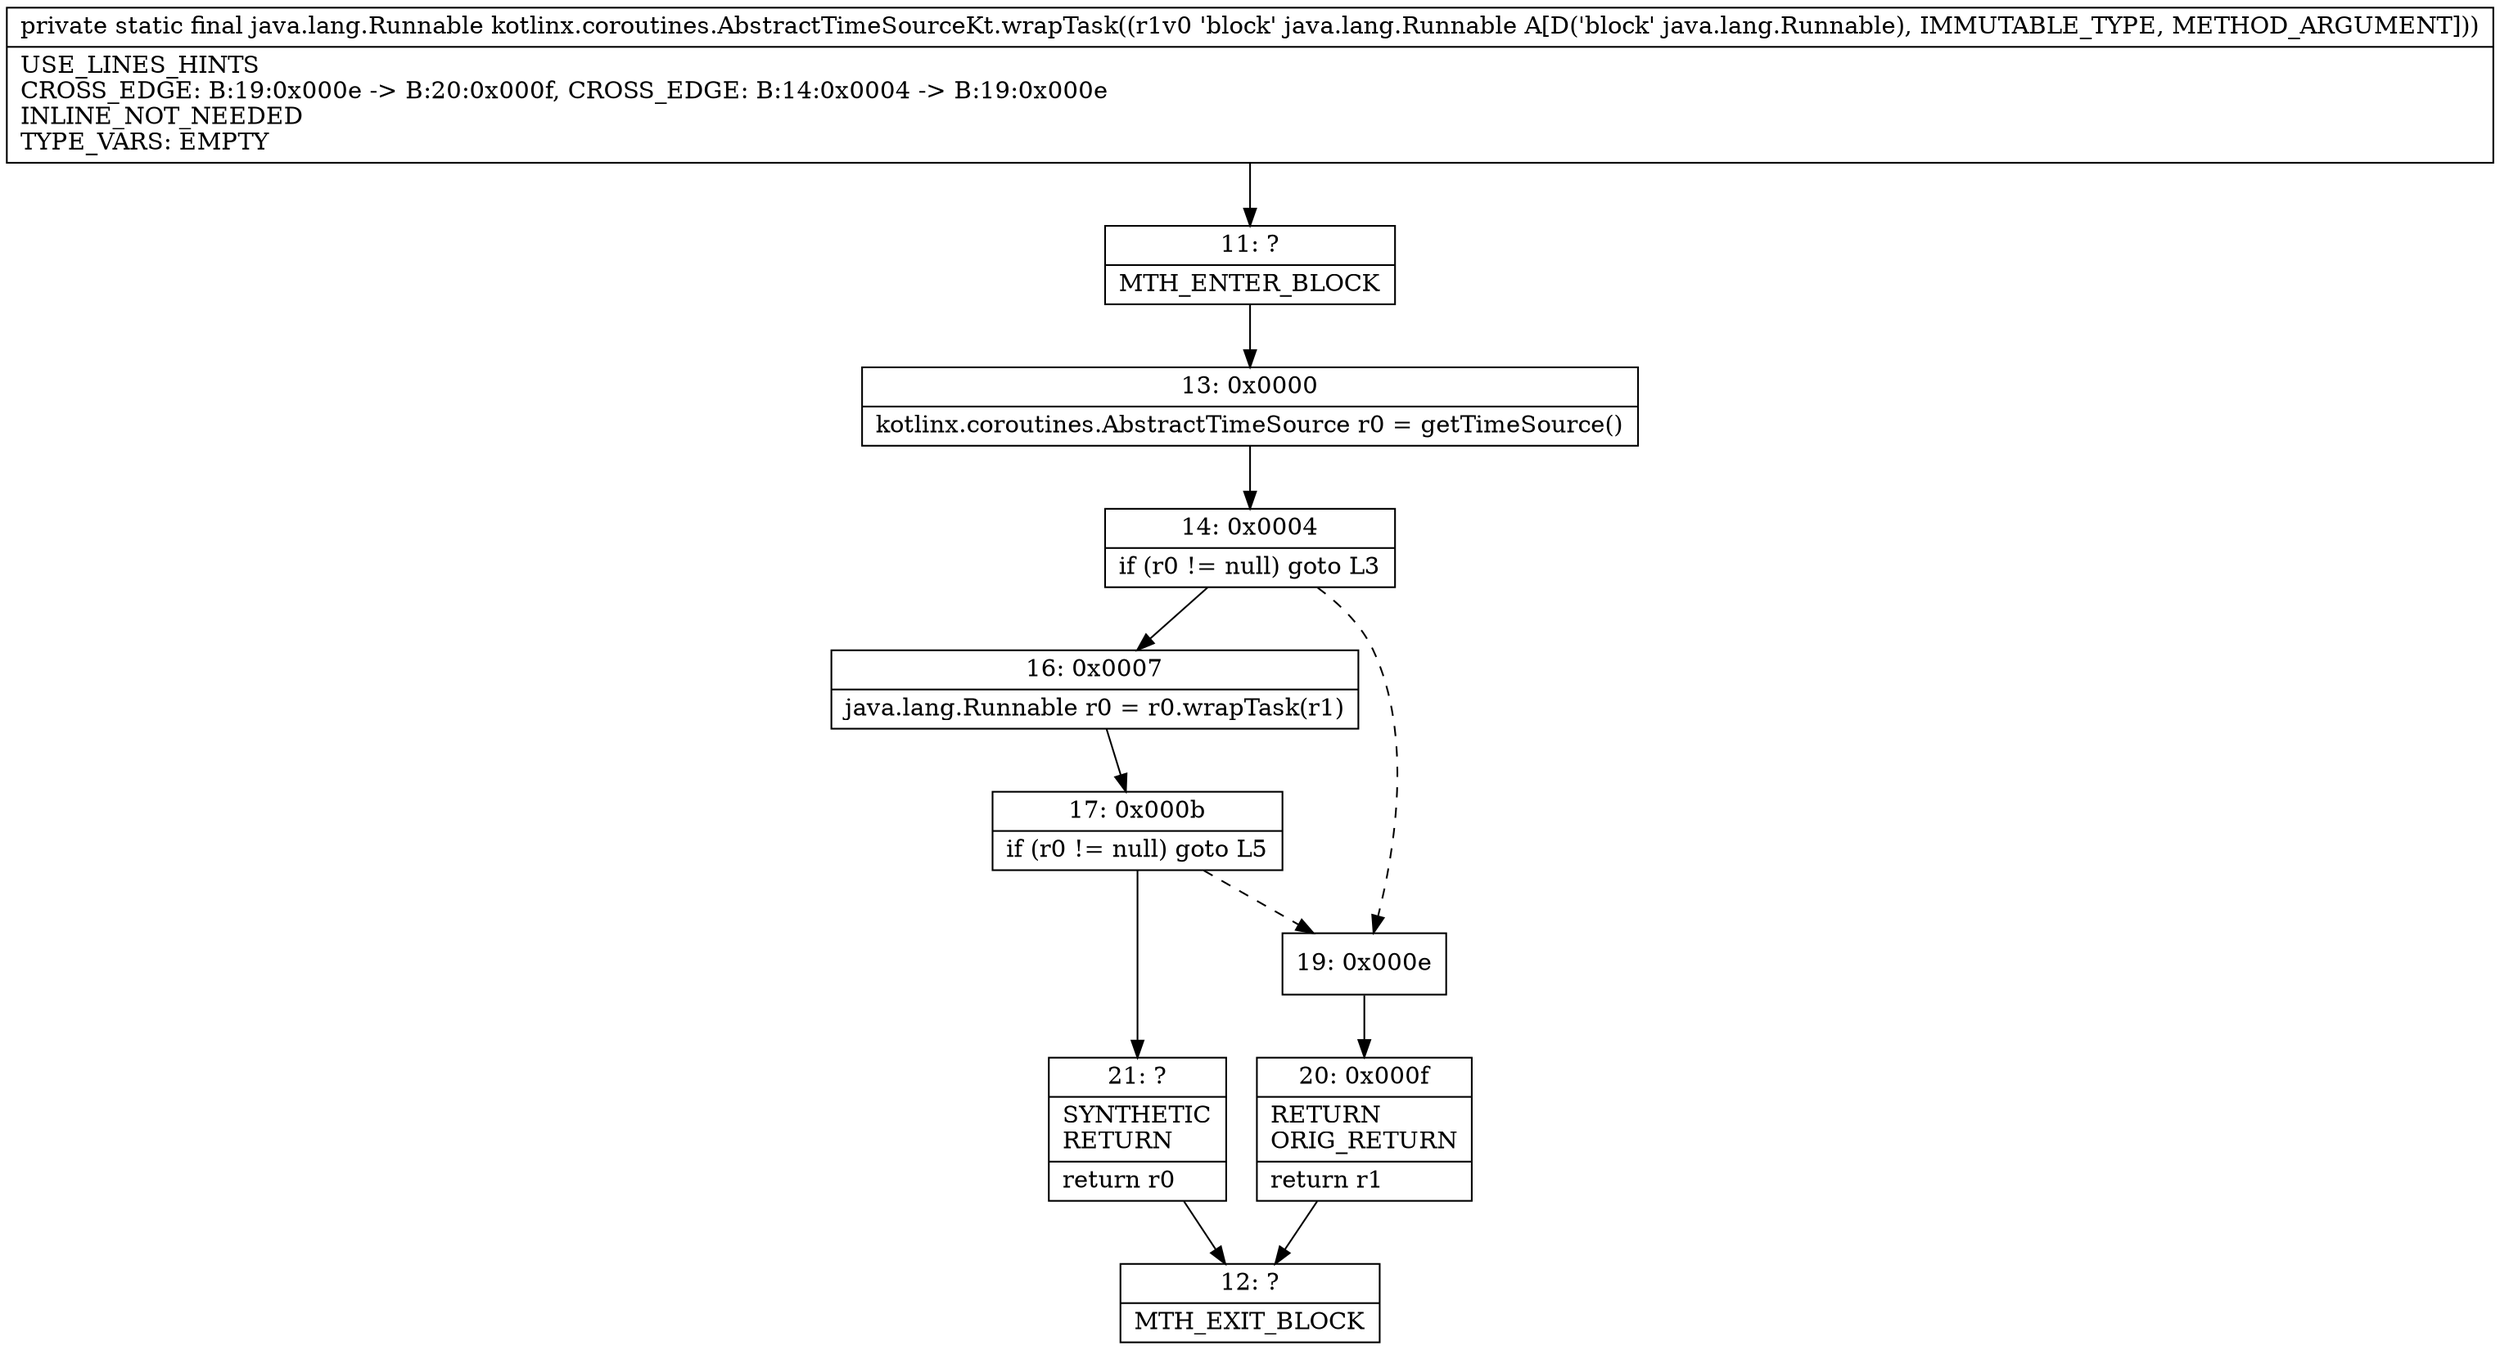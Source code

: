 digraph "CFG forkotlinx.coroutines.AbstractTimeSourceKt.wrapTask(Ljava\/lang\/Runnable;)Ljava\/lang\/Runnable;" {
Node_11 [shape=record,label="{11\:\ ?|MTH_ENTER_BLOCK\l}"];
Node_13 [shape=record,label="{13\:\ 0x0000|kotlinx.coroutines.AbstractTimeSource r0 = getTimeSource()\l}"];
Node_14 [shape=record,label="{14\:\ 0x0004|if (r0 != null) goto L3\l}"];
Node_16 [shape=record,label="{16\:\ 0x0007|java.lang.Runnable r0 = r0.wrapTask(r1)\l}"];
Node_17 [shape=record,label="{17\:\ 0x000b|if (r0 != null) goto L5\l}"];
Node_21 [shape=record,label="{21\:\ ?|SYNTHETIC\lRETURN\l|return r0\l}"];
Node_12 [shape=record,label="{12\:\ ?|MTH_EXIT_BLOCK\l}"];
Node_19 [shape=record,label="{19\:\ 0x000e}"];
Node_20 [shape=record,label="{20\:\ 0x000f|RETURN\lORIG_RETURN\l|return r1\l}"];
MethodNode[shape=record,label="{private static final java.lang.Runnable kotlinx.coroutines.AbstractTimeSourceKt.wrapTask((r1v0 'block' java.lang.Runnable A[D('block' java.lang.Runnable), IMMUTABLE_TYPE, METHOD_ARGUMENT]))  | USE_LINES_HINTS\lCROSS_EDGE: B:19:0x000e \-\> B:20:0x000f, CROSS_EDGE: B:14:0x0004 \-\> B:19:0x000e\lINLINE_NOT_NEEDED\lTYPE_VARS: EMPTY\l}"];
MethodNode -> Node_11;Node_11 -> Node_13;
Node_13 -> Node_14;
Node_14 -> Node_16;
Node_14 -> Node_19[style=dashed];
Node_16 -> Node_17;
Node_17 -> Node_19[style=dashed];
Node_17 -> Node_21;
Node_21 -> Node_12;
Node_19 -> Node_20;
Node_20 -> Node_12;
}

